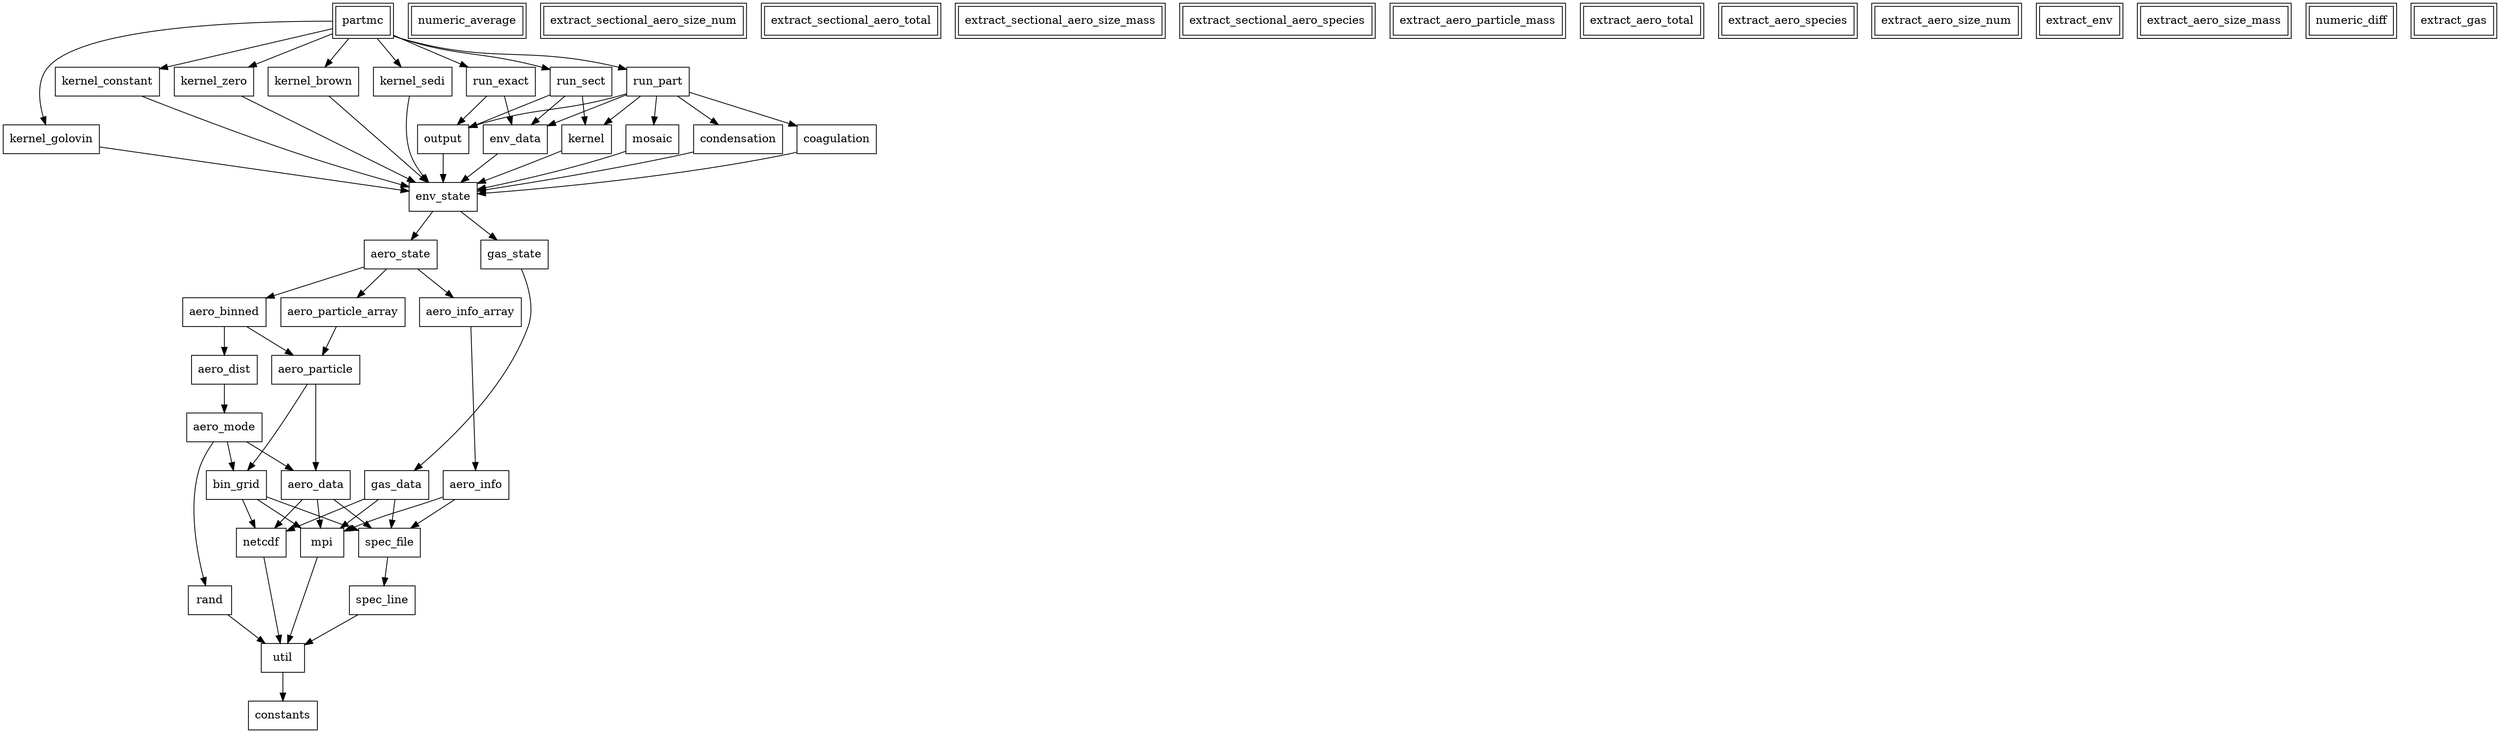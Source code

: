 digraph partmc_modules {
    rankdir = TB;
    node [shape = box, peripheries = 1, href = "\ref kernel.f90"] kernel
    node [shape = box, peripheries = 2, href = "\ref numeric_average.f90"] numeric_average
    node [shape = box, peripheries = 2, href = "\ref extract_sectional_aero_size_num.f90"] extract_sectional_aero_size_num
    node [shape = box, peripheries = 1, href = "\ref rand.f90"] rand
    node [shape = box, peripheries = 1, href = "\ref kernel_golovin.f90"] kernel_golovin
    node [shape = box, peripheries = 2, href = "\ref extract_sectional_aero_total.f90"] extract_sectional_aero_total
    node [shape = box, peripheries = 1, href = "\ref netcdf.f90"] netcdf
    node [shape = box, peripheries = 1, href = "\ref bin_grid.f90"] bin_grid
    node [shape = box, peripheries = 1, href = "\ref aero_dist.f90"] aero_dist
    node [shape = box, peripheries = 1, href = "\ref aero_binned.f90"] aero_binned
    node [shape = box, peripheries = 1, href = "\ref kernel_constant.f90"] kernel_constant
    node [shape = box, peripheries = 1, href = "\ref kernel_zero.f90"] kernel_zero
    node [shape = box, peripheries = 1, href = "\ref kernel_brown.f90"] kernel_brown
    node [shape = box, peripheries = 2, href = "\ref extract_sectional_aero_size_mass.f90"] extract_sectional_aero_size_mass
    node [shape = box, peripheries = 1, href = "\ref kernel_sedi.f90"] kernel_sedi
    node [shape = box, peripheries = 1, href = "\ref run_sect.f90"] run_sect
    node [shape = box, peripheries = 2, href = "\ref extract_sectional_aero_species.f90"] extract_sectional_aero_species
    node [shape = box, peripheries = 2, href = "\ref extract_aero_particle_mass.f90"] extract_aero_particle_mass
    node [shape = box, peripheries = 2, href = "\ref extract_aero_total.f90"] extract_aero_total
    node [shape = box, peripheries = 2, href = "\ref extract_aero_species.f90"] extract_aero_species
    node [shape = box, peripheries = 2, href = "\ref partmc.f90"] partmc
    node [shape = box, peripheries = 2, href = "\ref extract_aero_size_num.f90"] extract_aero_size_num
    node [shape = box, peripheries = 2, href = "\ref extract_env.f90"] extract_env
    node [shape = box, peripheries = 1, href = "\ref mosaic.f90"] mosaic
    node [shape = box, peripheries = 1, href = "\ref spec_file.f90"] spec_file
    node [shape = box, peripheries = 1, href = "\ref run_exact.f90"] run_exact
    node [shape = box, peripheries = 1, href = "\ref env_state.f90"] env_state
    node [shape = box, peripheries = 1, href = "\ref gas_state.f90"] gas_state
    node [shape = box, peripheries = 1, href = "\ref aero_state.f90"] aero_state
    node [shape = box, peripheries = 1, href = "\ref aero_particle.f90"] aero_particle
    node [shape = box, peripheries = 2, href = "\ref extract_aero_size_mass.f90"] extract_aero_size_mass
    node [shape = box, peripheries = 1, href = "\ref mpi.f90"] mpi
    node [shape = box, peripheries = 1, href = "\ref aero_info_array.f90"] aero_info_array
    node [shape = box, peripheries = 1, href = "\ref env_data.f90"] env_data
    node [shape = box, peripheries = 1, href = "\ref spec_line.f90"] spec_line
    node [shape = box, peripheries = 2, href = "\ref numeric_diff.f90"] numeric_diff
    node [shape = box, peripheries = 1, href = "\ref aero_mode.f90"] aero_mode
    node [shape = box, peripheries = 1, href = "\ref gas_data.f90"] gas_data
    node [shape = box, peripheries = 1, href = "\ref aero_data.f90"] aero_data
    node [shape = box, peripheries = 1, href = "\ref constants.f90"] constants
    node [shape = box, peripheries = 1, href = "\ref util.f90"] util
    node [shape = box, peripheries = 1, href = "\ref condensation.f90"] condensation
    node [shape = box, peripheries = 1, href = "\ref run_part.f90"] run_part
    node [shape = box, peripheries = 2, href = "\ref extract_gas.f90"] extract_gas
    node [shape = box, peripheries = 1, href = "\ref aero_particle_array.f90"] aero_particle_array
    node [shape = box, peripheries = 1, href = "\ref coagulation.f90"] coagulation
    node [shape = box, peripheries = 1, href = "\ref output.f90"] output
    node [shape = box, peripheries = 1, href = "\ref aero_info.f90"] aero_info
    kernel -> env_state
    rand -> util
    kernel_golovin -> env_state
    netcdf -> util
    bin_grid -> netcdf
    bin_grid -> spec_file
    bin_grid -> mpi
    aero_dist -> aero_mode
    aero_binned -> aero_particle
    aero_binned -> aero_dist
    kernel_constant -> env_state
    kernel_zero -> env_state
    kernel_brown -> env_state
    kernel_sedi -> env_state
    run_sect -> kernel
    run_sect -> env_data
    run_sect -> output
    partmc -> kernel_golovin
    partmc -> run_exact
    partmc -> kernel_zero
    partmc -> kernel_brown
    partmc -> kernel_sedi
    partmc -> run_part
    partmc -> kernel_constant
    partmc -> run_sect
    mosaic -> env_state
    spec_file -> spec_line
    run_exact -> env_data
    run_exact -> output
    env_state -> gas_state
    env_state -> aero_state
    gas_state -> gas_data
    aero_state -> aero_info_array
    aero_state -> aero_particle_array
    aero_state -> aero_binned
    aero_particle -> bin_grid
    aero_particle -> aero_data
    mpi -> util
    aero_info_array -> aero_info
    env_data -> env_state
    spec_line -> util
    aero_mode -> rand
    aero_mode -> bin_grid
    aero_mode -> aero_data
    gas_data -> mpi
    gas_data -> netcdf
    gas_data -> spec_file
    aero_data -> mpi
    aero_data -> netcdf
    aero_data -> spec_file
    util -> constants
    condensation -> env_state
    run_part -> kernel
    run_part -> env_data
    run_part -> mosaic
    run_part -> condensation
    run_part -> coagulation
    run_part -> output
    aero_particle_array -> aero_particle
    coagulation -> env_state
    output -> env_state
    aero_info -> mpi
    aero_info -> spec_file
}
